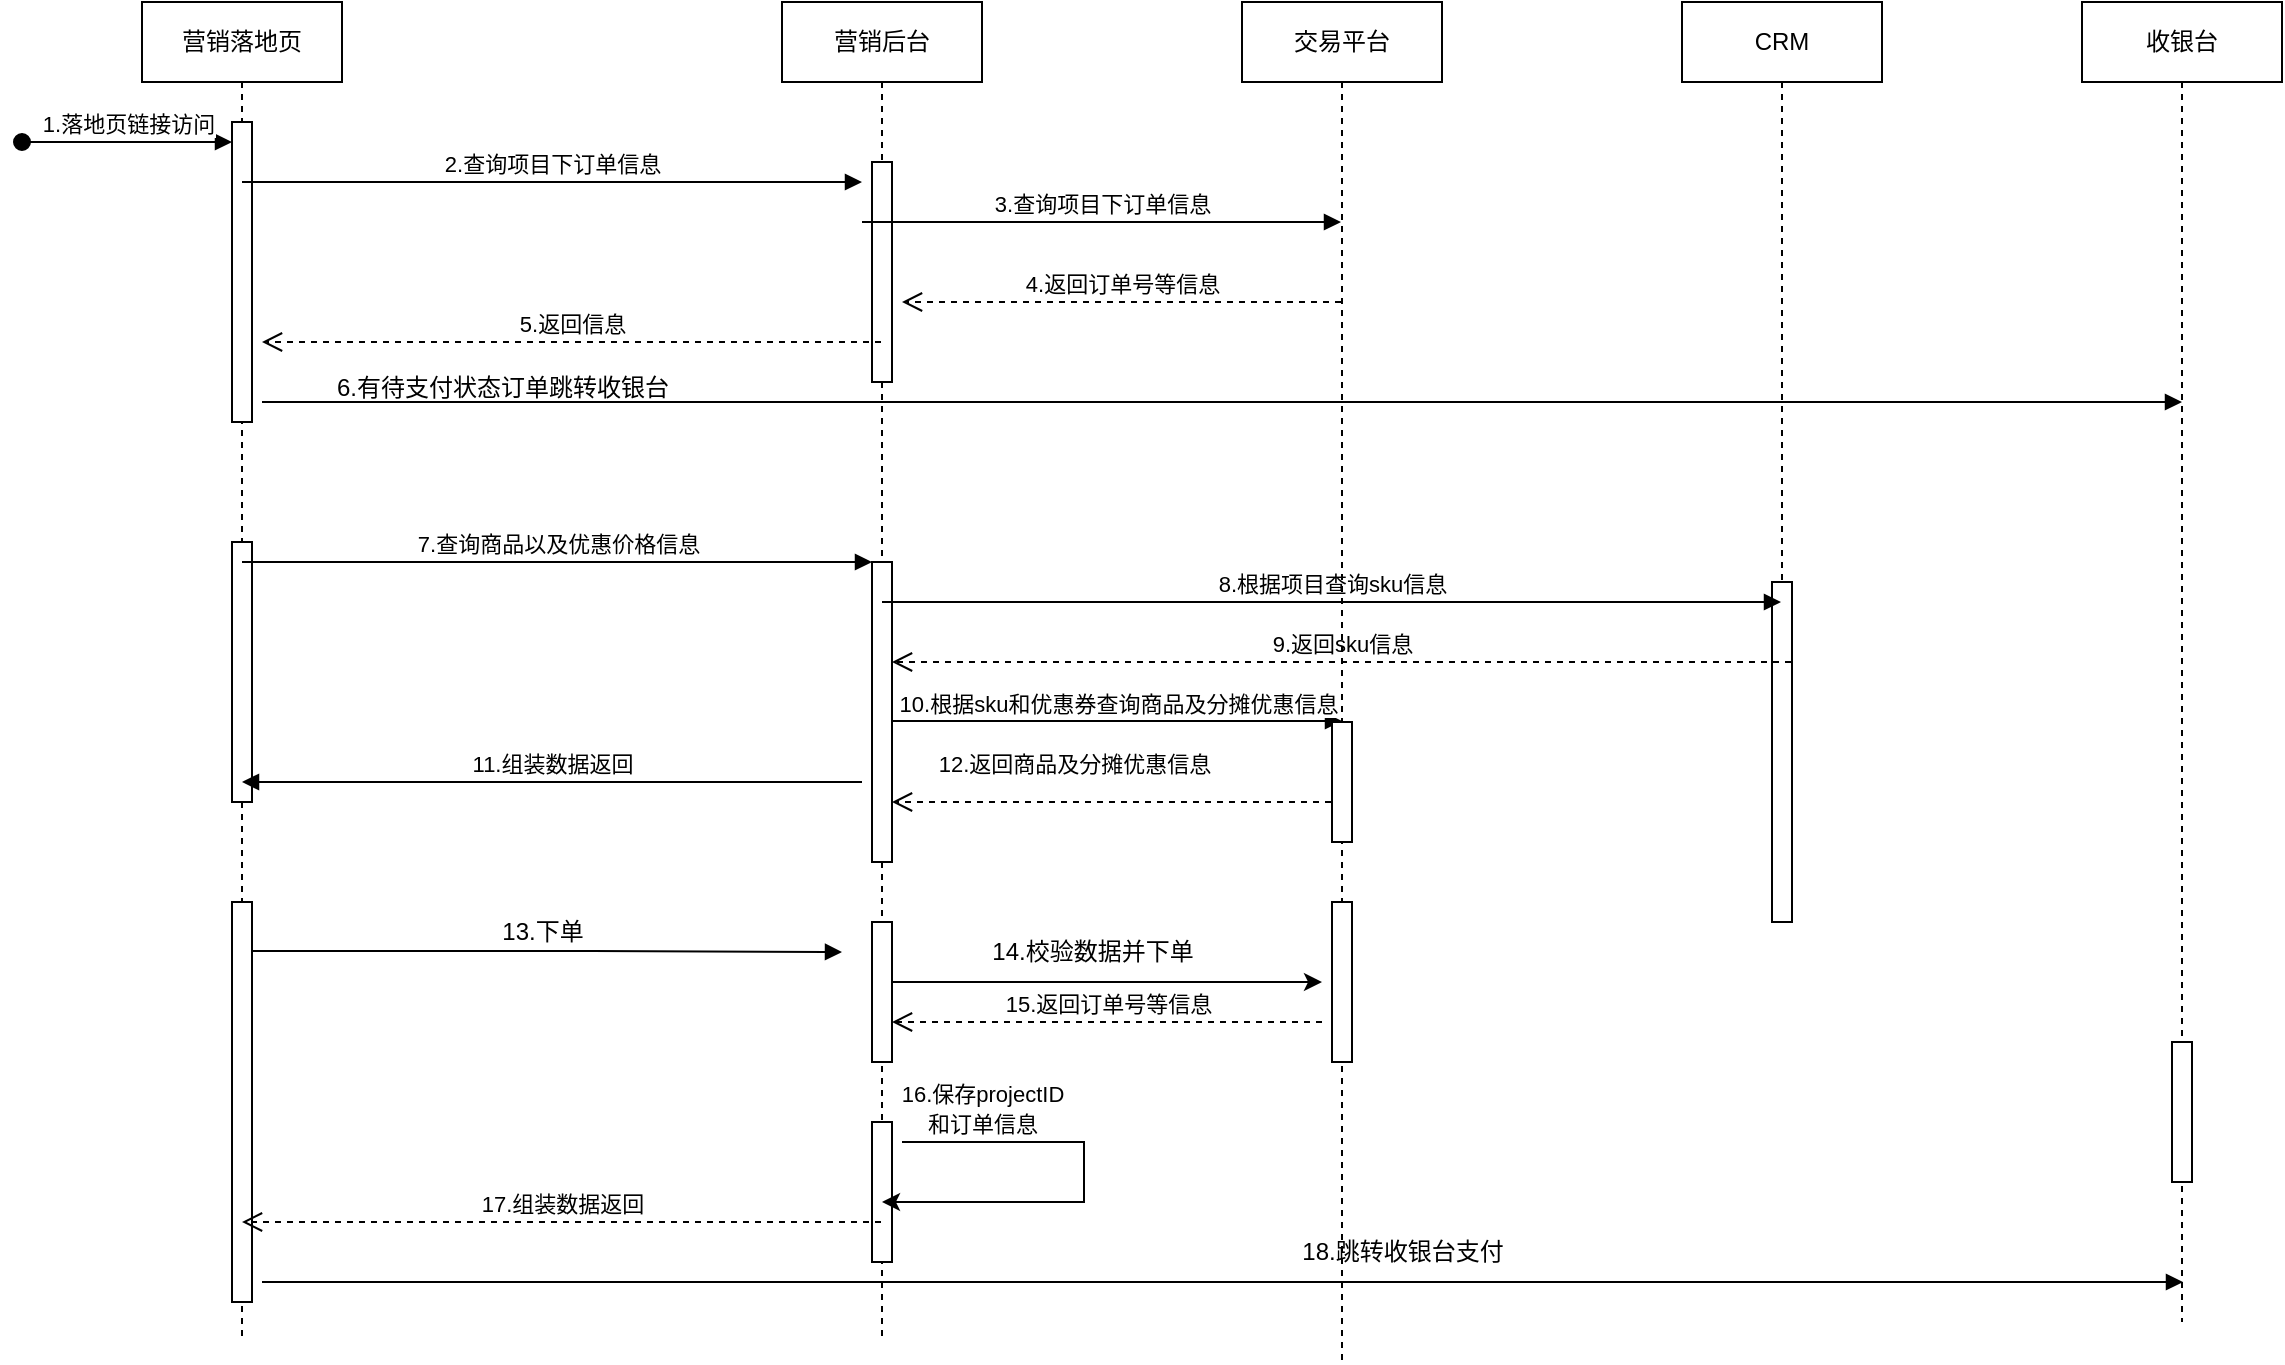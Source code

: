 <mxfile version="24.2.5" type="github">
  <diagram name="Page-1" id="2YBvvXClWsGukQMizWep">
    <mxGraphModel dx="2524" dy="786" grid="1" gridSize="10" guides="1" tooltips="1" connect="1" arrows="1" fold="1" page="1" pageScale="1" pageWidth="850" pageHeight="1100" math="0" shadow="0">
      <root>
        <mxCell id="0" />
        <mxCell id="1" parent="0" />
        <mxCell id="aM9ryv3xv72pqoxQDRHE-1" value="营销落地页" style="shape=umlLifeline;perimeter=lifelinePerimeter;whiteSpace=wrap;html=1;container=0;dropTarget=0;collapsible=0;recursiveResize=0;outlineConnect=0;portConstraint=eastwest;newEdgeStyle={&quot;edgeStyle&quot;:&quot;elbowEdgeStyle&quot;,&quot;elbow&quot;:&quot;vertical&quot;,&quot;curved&quot;:0,&quot;rounded&quot;:0};" parent="1" vertex="1">
          <mxGeometry x="-50" y="40" width="100" height="670" as="geometry" />
        </mxCell>
        <mxCell id="aM9ryv3xv72pqoxQDRHE-4" value="" style="html=1;points=[];perimeter=orthogonalPerimeter;outlineConnect=0;targetShapes=umlLifeline;portConstraint=eastwest;newEdgeStyle={&quot;edgeStyle&quot;:&quot;elbowEdgeStyle&quot;,&quot;elbow&quot;:&quot;vertical&quot;,&quot;curved&quot;:0,&quot;rounded&quot;:0};" parent="aM9ryv3xv72pqoxQDRHE-1" vertex="1">
          <mxGeometry x="45" y="270" width="10" height="130" as="geometry" />
        </mxCell>
        <mxCell id="zTlpXELu2Gc2flka9c5h-25" value="" style="html=1;points=[];perimeter=orthogonalPerimeter;outlineConnect=0;targetShapes=umlLifeline;portConstraint=eastwest;newEdgeStyle={&quot;edgeStyle&quot;:&quot;elbowEdgeStyle&quot;,&quot;elbow&quot;:&quot;vertical&quot;,&quot;curved&quot;:0,&quot;rounded&quot;:0};" vertex="1" parent="aM9ryv3xv72pqoxQDRHE-1">
          <mxGeometry x="45" y="60" width="10" height="150" as="geometry" />
        </mxCell>
        <mxCell id="zTlpXELu2Gc2flka9c5h-37" value="" style="html=1;points=[];perimeter=orthogonalPerimeter;outlineConnect=0;targetShapes=umlLifeline;portConstraint=eastwest;newEdgeStyle={&quot;edgeStyle&quot;:&quot;elbowEdgeStyle&quot;,&quot;elbow&quot;:&quot;vertical&quot;,&quot;curved&quot;:0,&quot;rounded&quot;:0};" vertex="1" parent="aM9ryv3xv72pqoxQDRHE-1">
          <mxGeometry x="45" y="450" width="10" height="200" as="geometry" />
        </mxCell>
        <mxCell id="aM9ryv3xv72pqoxQDRHE-5" value="营销后台" style="shape=umlLifeline;perimeter=lifelinePerimeter;whiteSpace=wrap;html=1;container=0;dropTarget=0;collapsible=0;recursiveResize=0;outlineConnect=0;portConstraint=eastwest;newEdgeStyle={&quot;edgeStyle&quot;:&quot;elbowEdgeStyle&quot;,&quot;elbow&quot;:&quot;vertical&quot;,&quot;curved&quot;:0,&quot;rounded&quot;:0};" parent="1" vertex="1">
          <mxGeometry x="270" y="40" width="100" height="670" as="geometry" />
        </mxCell>
        <mxCell id="aM9ryv3xv72pqoxQDRHE-6" value="" style="html=1;points=[];perimeter=orthogonalPerimeter;outlineConnect=0;targetShapes=umlLifeline;portConstraint=eastwest;newEdgeStyle={&quot;edgeStyle&quot;:&quot;elbowEdgeStyle&quot;,&quot;elbow&quot;:&quot;vertical&quot;,&quot;curved&quot;:0,&quot;rounded&quot;:0};" parent="aM9ryv3xv72pqoxQDRHE-5" vertex="1">
          <mxGeometry x="45" y="280" width="10" height="150" as="geometry" />
        </mxCell>
        <mxCell id="zTlpXELu2Gc2flka9c5h-11" value="" style="html=1;points=[];perimeter=orthogonalPerimeter;outlineConnect=0;targetShapes=umlLifeline;portConstraint=eastwest;newEdgeStyle={&quot;edgeStyle&quot;:&quot;elbowEdgeStyle&quot;,&quot;elbow&quot;:&quot;vertical&quot;,&quot;curved&quot;:0,&quot;rounded&quot;:0};" vertex="1" parent="aM9ryv3xv72pqoxQDRHE-5">
          <mxGeometry x="45" y="460" width="10" height="70" as="geometry" />
        </mxCell>
        <mxCell id="zTlpXELu2Gc2flka9c5h-33" value="" style="html=1;points=[];perimeter=orthogonalPerimeter;outlineConnect=0;targetShapes=umlLifeline;portConstraint=eastwest;newEdgeStyle={&quot;edgeStyle&quot;:&quot;elbowEdgeStyle&quot;,&quot;elbow&quot;:&quot;vertical&quot;,&quot;curved&quot;:0,&quot;rounded&quot;:0};" vertex="1" parent="aM9ryv3xv72pqoxQDRHE-5">
          <mxGeometry x="45" y="80" width="10" height="110" as="geometry" />
        </mxCell>
        <mxCell id="zTlpXELu2Gc2flka9c5h-42" value="" style="html=1;points=[];perimeter=orthogonalPerimeter;outlineConnect=0;targetShapes=umlLifeline;portConstraint=eastwest;newEdgeStyle={&quot;edgeStyle&quot;:&quot;elbowEdgeStyle&quot;,&quot;elbow&quot;:&quot;vertical&quot;,&quot;curved&quot;:0,&quot;rounded&quot;:0};" vertex="1" parent="aM9ryv3xv72pqoxQDRHE-5">
          <mxGeometry x="45" y="560" width="10" height="70" as="geometry" />
        </mxCell>
        <mxCell id="aM9ryv3xv72pqoxQDRHE-7" value="7.查询商品以及优惠价格信息" style="html=1;verticalAlign=bottom;endArrow=block;edgeStyle=elbowEdgeStyle;elbow=vertical;curved=0;rounded=0;" parent="1" source="aM9ryv3xv72pqoxQDRHE-1" target="aM9ryv3xv72pqoxQDRHE-6" edge="1">
          <mxGeometry relative="1" as="geometry">
            <mxPoint x="20" y="320" as="sourcePoint" />
            <Array as="points">
              <mxPoint x="185" y="320" />
            </Array>
            <mxPoint as="offset" />
          </mxGeometry>
        </mxCell>
        <mxCell id="aM9ryv3xv72pqoxQDRHE-9" value="11.组装数据返回" style="html=1;verticalAlign=bottom;endArrow=block;edgeStyle=elbowEdgeStyle;elbow=vertical;curved=0;rounded=0;" parent="1" target="aM9ryv3xv72pqoxQDRHE-1" edge="1">
          <mxGeometry x="0.004" relative="1" as="geometry">
            <mxPoint x="310" y="430" as="sourcePoint" />
            <Array as="points">
              <mxPoint x="195" y="430" />
            </Array>
            <mxPoint x="25" y="430" as="targetPoint" />
            <mxPoint as="offset" />
          </mxGeometry>
        </mxCell>
        <mxCell id="zTlpXELu2Gc2flka9c5h-1" value="CRM" style="shape=umlLifeline;perimeter=lifelinePerimeter;whiteSpace=wrap;html=1;container=0;dropTarget=0;collapsible=0;recursiveResize=0;outlineConnect=0;portConstraint=eastwest;newEdgeStyle={&quot;edgeStyle&quot;:&quot;elbowEdgeStyle&quot;,&quot;elbow&quot;:&quot;vertical&quot;,&quot;curved&quot;:0,&quot;rounded&quot;:0};" vertex="1" parent="1">
          <mxGeometry x="720" y="40" width="100" height="410" as="geometry" />
        </mxCell>
        <mxCell id="zTlpXELu2Gc2flka9c5h-2" value="" style="html=1;points=[];perimeter=orthogonalPerimeter;outlineConnect=0;targetShapes=umlLifeline;portConstraint=eastwest;newEdgeStyle={&quot;edgeStyle&quot;:&quot;elbowEdgeStyle&quot;,&quot;elbow&quot;:&quot;vertical&quot;,&quot;curved&quot;:0,&quot;rounded&quot;:0};" vertex="1" parent="zTlpXELu2Gc2flka9c5h-1">
          <mxGeometry x="45" y="290" width="10" height="170" as="geometry" />
        </mxCell>
        <mxCell id="zTlpXELu2Gc2flka9c5h-6" value="8.根据项目查询sku信息" style="html=1;verticalAlign=bottom;endArrow=block;edgeStyle=elbowEdgeStyle;elbow=vertical;curved=0;rounded=0;" edge="1" parent="1">
          <mxGeometry x="0.001" relative="1" as="geometry">
            <mxPoint x="320" y="340" as="sourcePoint" />
            <Array as="points">
              <mxPoint x="485" y="340" />
            </Array>
            <mxPoint x="769.5" y="340" as="targetPoint" />
            <mxPoint as="offset" />
          </mxGeometry>
        </mxCell>
        <mxCell id="zTlpXELu2Gc2flka9c5h-7" value="9.返回sku信息" style="html=1;verticalAlign=bottom;endArrow=open;dashed=1;endSize=8;edgeStyle=elbowEdgeStyle;elbow=vertical;curved=0;rounded=0;" edge="1" parent="1">
          <mxGeometry relative="1" as="geometry">
            <mxPoint x="325" y="370" as="targetPoint" />
            <Array as="points">
              <mxPoint x="500" y="370" />
            </Array>
            <mxPoint x="774.5" y="370" as="sourcePoint" />
          </mxGeometry>
        </mxCell>
        <mxCell id="zTlpXELu2Gc2flka9c5h-8" value="10.根据sku和优惠券查询商品及分摊优惠信息" style="html=1;verticalAlign=bottom;endArrow=block;edgeStyle=elbowEdgeStyle;elbow=vertical;curved=0;rounded=0;" edge="1" parent="1" target="zTlpXELu2Gc2flka9c5h-4">
          <mxGeometry relative="1" as="geometry">
            <mxPoint x="325" y="399.5" as="sourcePoint" />
            <Array as="points">
              <mxPoint x="360" y="399.5" />
            </Array>
            <mxPoint x="495" y="400" as="targetPoint" />
            <mxPoint as="offset" />
          </mxGeometry>
        </mxCell>
        <mxCell id="zTlpXELu2Gc2flka9c5h-9" value="12.返回商品及分摊优惠信息" style="html=1;verticalAlign=bottom;endArrow=open;dashed=1;endSize=8;edgeStyle=elbowEdgeStyle;elbow=vertical;curved=0;rounded=0;" edge="1" parent="1">
          <mxGeometry x="0.174" y="-10" relative="1" as="geometry">
            <mxPoint x="325" y="440" as="targetPoint" />
            <Array as="points">
              <mxPoint x="485" y="440" />
            </Array>
            <mxPoint x="544.5" y="440" as="sourcePoint" />
            <mxPoint as="offset" />
          </mxGeometry>
        </mxCell>
        <mxCell id="zTlpXELu2Gc2flka9c5h-12" value="" style="html=1;verticalAlign=bottom;endArrow=block;edgeStyle=elbowEdgeStyle;elbow=horizontal;curved=0;rounded=0;" edge="1" parent="1">
          <mxGeometry relative="1" as="geometry">
            <mxPoint x="5" y="514.5" as="sourcePoint" />
            <Array as="points">
              <mxPoint x="175" y="484.5" />
            </Array>
            <mxPoint x="300" y="515" as="targetPoint" />
            <mxPoint as="offset" />
          </mxGeometry>
        </mxCell>
        <mxCell id="zTlpXELu2Gc2flka9c5h-14" value="13.下单" style="text;html=1;align=center;verticalAlign=middle;resizable=0;points=[];autosize=1;strokeColor=none;fillColor=none;" vertex="1" parent="1">
          <mxGeometry x="120" y="490" width="60" height="30" as="geometry" />
        </mxCell>
        <mxCell id="zTlpXELu2Gc2flka9c5h-15" value="" style="endArrow=classic;html=1;rounded=0;" edge="1" parent="1" source="zTlpXELu2Gc2flka9c5h-3">
          <mxGeometry width="50" height="50" relative="1" as="geometry">
            <mxPoint x="325" y="530" as="sourcePoint" />
            <mxPoint x="544.5" y="530" as="targetPoint" />
          </mxGeometry>
        </mxCell>
        <mxCell id="zTlpXELu2Gc2flka9c5h-17" value="14.校验数据并下单" style="text;html=1;align=center;verticalAlign=middle;resizable=0;points=[];autosize=1;strokeColor=none;fillColor=none;" vertex="1" parent="1">
          <mxGeometry x="365" y="500" width="120" height="30" as="geometry" />
        </mxCell>
        <mxCell id="zTlpXELu2Gc2flka9c5h-18" value="15.返回订单号等信息" style="html=1;verticalAlign=bottom;endArrow=open;dashed=1;endSize=8;edgeStyle=elbowEdgeStyle;elbow=vertical;curved=0;rounded=0;" edge="1" parent="1">
          <mxGeometry relative="1" as="geometry">
            <mxPoint x="325" y="550" as="targetPoint" />
            <Array as="points">
              <mxPoint x="500" y="550" />
            </Array>
            <mxPoint x="540" y="550" as="sourcePoint" />
            <mxPoint as="offset" />
          </mxGeometry>
        </mxCell>
        <mxCell id="zTlpXELu2Gc2flka9c5h-19" value="17.组装数据返回" style="html=1;verticalAlign=bottom;endArrow=open;dashed=1;endSize=8;edgeStyle=elbowEdgeStyle;elbow=vertical;curved=0;rounded=0;" edge="1" parent="1" source="aM9ryv3xv72pqoxQDRHE-5">
          <mxGeometry relative="1" as="geometry">
            <mxPoint y="650" as="targetPoint" />
            <Array as="points">
              <mxPoint x="183" y="650" />
            </Array>
            <mxPoint x="297.5" y="650" as="sourcePoint" />
          </mxGeometry>
        </mxCell>
        <mxCell id="zTlpXELu2Gc2flka9c5h-20" value="收银台" style="shape=umlLifeline;perimeter=lifelinePerimeter;whiteSpace=wrap;html=1;container=0;dropTarget=0;collapsible=0;recursiveResize=0;outlineConnect=0;portConstraint=eastwest;newEdgeStyle={&quot;edgeStyle&quot;:&quot;elbowEdgeStyle&quot;,&quot;elbow&quot;:&quot;vertical&quot;,&quot;curved&quot;:0,&quot;rounded&quot;:0};" vertex="1" parent="1">
          <mxGeometry x="920" y="40" width="100" height="660" as="geometry" />
        </mxCell>
        <mxCell id="zTlpXELu2Gc2flka9c5h-21" value="" style="html=1;points=[];perimeter=orthogonalPerimeter;outlineConnect=0;targetShapes=umlLifeline;portConstraint=eastwest;newEdgeStyle={&quot;edgeStyle&quot;:&quot;elbowEdgeStyle&quot;,&quot;elbow&quot;:&quot;vertical&quot;,&quot;curved&quot;:0,&quot;rounded&quot;:0};" vertex="1" parent="zTlpXELu2Gc2flka9c5h-20">
          <mxGeometry x="45" y="520" width="10" height="70" as="geometry" />
        </mxCell>
        <mxCell id="zTlpXELu2Gc2flka9c5h-22" value="" style="html=1;verticalAlign=bottom;endArrow=block;edgeStyle=elbowEdgeStyle;elbow=horizontal;curved=0;rounded=0;" edge="1" parent="1">
          <mxGeometry relative="1" as="geometry">
            <mxPoint x="10" y="680" as="sourcePoint" />
            <Array as="points">
              <mxPoint x="215.5" y="680" />
            </Array>
            <mxPoint x="970.5" y="680" as="targetPoint" />
            <mxPoint as="offset" />
          </mxGeometry>
        </mxCell>
        <mxCell id="zTlpXELu2Gc2flka9c5h-23" value="18.跳转收银台支付" style="text;html=1;align=center;verticalAlign=middle;resizable=0;points=[];autosize=1;strokeColor=none;fillColor=none;" vertex="1" parent="1">
          <mxGeometry x="520" y="650" width="120" height="30" as="geometry" />
        </mxCell>
        <mxCell id="aM9ryv3xv72pqoxQDRHE-3" value="1.落地页链接访问" style="html=1;verticalAlign=bottom;startArrow=oval;endArrow=block;startSize=8;edgeStyle=elbowEdgeStyle;elbow=vertical;curved=0;rounded=0;" parent="1" edge="1">
          <mxGeometry relative="1" as="geometry">
            <mxPoint x="-110" y="110" as="sourcePoint" />
            <mxPoint x="-5" y="110" as="targetPoint" />
          </mxGeometry>
        </mxCell>
        <mxCell id="zTlpXELu2Gc2flka9c5h-27" value="2.查询项目下订单信息" style="html=1;verticalAlign=bottom;endArrow=block;edgeStyle=elbowEdgeStyle;elbow=vertical;curved=0;rounded=0;" edge="1" parent="1" source="aM9ryv3xv72pqoxQDRHE-1">
          <mxGeometry relative="1" as="geometry">
            <mxPoint x="20" y="130" as="sourcePoint" />
            <Array as="points">
              <mxPoint x="185" y="130" />
            </Array>
            <mxPoint x="310" y="130" as="targetPoint" />
            <mxPoint as="offset" />
          </mxGeometry>
        </mxCell>
        <mxCell id="zTlpXELu2Gc2flka9c5h-28" value="3.查询项目下订单信息" style="html=1;verticalAlign=bottom;endArrow=block;edgeStyle=elbowEdgeStyle;elbow=vertical;curved=0;rounded=0;" edge="1" parent="1" target="zTlpXELu2Gc2flka9c5h-3">
          <mxGeometry relative="1" as="geometry">
            <mxPoint x="310" y="150" as="sourcePoint" />
            <Array as="points">
              <mxPoint x="475" y="150" />
            </Array>
            <mxPoint x="600" y="150" as="targetPoint" />
            <mxPoint as="offset" />
          </mxGeometry>
        </mxCell>
        <mxCell id="zTlpXELu2Gc2flka9c5h-31" value="" style="endArrow=classic;html=1;rounded=0;" edge="1" parent="1">
          <mxGeometry width="50" height="50" relative="1" as="geometry">
            <mxPoint x="325" y="530" as="sourcePoint" />
            <mxPoint x="540" y="530" as="targetPoint" />
          </mxGeometry>
        </mxCell>
        <mxCell id="zTlpXELu2Gc2flka9c5h-3" value="交易平台" style="shape=umlLifeline;perimeter=lifelinePerimeter;whiteSpace=wrap;html=1;container=0;dropTarget=0;collapsible=0;recursiveResize=0;outlineConnect=0;portConstraint=eastwest;newEdgeStyle={&quot;edgeStyle&quot;:&quot;elbowEdgeStyle&quot;,&quot;elbow&quot;:&quot;vertical&quot;,&quot;curved&quot;:0,&quot;rounded&quot;:0};" vertex="1" parent="1">
          <mxGeometry x="500" y="40" width="100" height="680" as="geometry" />
        </mxCell>
        <mxCell id="zTlpXELu2Gc2flka9c5h-4" value="" style="html=1;points=[];perimeter=orthogonalPerimeter;outlineConnect=0;targetShapes=umlLifeline;portConstraint=eastwest;newEdgeStyle={&quot;edgeStyle&quot;:&quot;elbowEdgeStyle&quot;,&quot;elbow&quot;:&quot;vertical&quot;,&quot;curved&quot;:0,&quot;rounded&quot;:0};" vertex="1" parent="zTlpXELu2Gc2flka9c5h-3">
          <mxGeometry x="45" y="360" width="10" height="60" as="geometry" />
        </mxCell>
        <mxCell id="zTlpXELu2Gc2flka9c5h-10" value="" style="html=1;points=[];perimeter=orthogonalPerimeter;outlineConnect=0;targetShapes=umlLifeline;portConstraint=eastwest;newEdgeStyle={&quot;edgeStyle&quot;:&quot;elbowEdgeStyle&quot;,&quot;elbow&quot;:&quot;vertical&quot;,&quot;curved&quot;:0,&quot;rounded&quot;:0};" vertex="1" parent="zTlpXELu2Gc2flka9c5h-3">
          <mxGeometry x="45" y="450" width="10" height="80" as="geometry" />
        </mxCell>
        <mxCell id="zTlpXELu2Gc2flka9c5h-32" value="4.返回订单号等信息" style="html=1;verticalAlign=bottom;endArrow=open;dashed=1;endSize=8;edgeStyle=elbowEdgeStyle;elbow=vertical;curved=0;rounded=0;" edge="1" parent="1" source="zTlpXELu2Gc2flka9c5h-3">
          <mxGeometry x="0.002" relative="1" as="geometry">
            <mxPoint x="330" y="190" as="targetPoint" />
            <Array as="points">
              <mxPoint x="485" y="190" />
            </Array>
            <mxPoint x="520" y="190" as="sourcePoint" />
            <mxPoint as="offset" />
          </mxGeometry>
        </mxCell>
        <mxCell id="zTlpXELu2Gc2flka9c5h-34" value="5.返回信息" style="html=1;verticalAlign=bottom;endArrow=open;dashed=1;endSize=8;edgeStyle=elbowEdgeStyle;elbow=vertical;curved=0;rounded=0;" edge="1" parent="1">
          <mxGeometry relative="1" as="geometry">
            <mxPoint x="10" y="210" as="targetPoint" />
            <Array as="points">
              <mxPoint x="185" y="210" />
            </Array>
            <mxPoint x="319.5" y="210" as="sourcePoint" />
            <mxPoint as="offset" />
          </mxGeometry>
        </mxCell>
        <mxCell id="zTlpXELu2Gc2flka9c5h-35" value="" style="html=1;verticalAlign=bottom;endArrow=block;edgeStyle=elbowEdgeStyle;elbow=vertical;curved=0;rounded=0;" edge="1" parent="1">
          <mxGeometry relative="1" as="geometry">
            <mxPoint x="10" y="240" as="sourcePoint" />
            <Array as="points">
              <mxPoint x="215" y="240" />
            </Array>
            <mxPoint x="970" y="240" as="targetPoint" />
            <mxPoint as="offset" />
          </mxGeometry>
        </mxCell>
        <mxCell id="zTlpXELu2Gc2flka9c5h-36" value="6.有待支付状态订单跳转收银台" style="text;html=1;align=center;verticalAlign=middle;resizable=0;points=[];autosize=1;strokeColor=none;fillColor=none;" vertex="1" parent="1">
          <mxGeometry x="35" y="218" width="190" height="30" as="geometry" />
        </mxCell>
        <mxCell id="zTlpXELu2Gc2flka9c5h-48" value="" style="endArrow=classic;html=1;rounded=0;" edge="1" parent="1" target="aM9ryv3xv72pqoxQDRHE-5">
          <mxGeometry width="50" height="50" relative="1" as="geometry">
            <mxPoint x="320" y="560" as="sourcePoint" />
            <mxPoint x="370" y="510" as="targetPoint" />
          </mxGeometry>
        </mxCell>
        <mxCell id="zTlpXELu2Gc2flka9c5h-49" value="" style="endArrow=classic;html=1;rounded=0;edgeStyle=orthogonalEdgeStyle;" edge="1" parent="1" target="aM9ryv3xv72pqoxQDRHE-5">
          <mxGeometry width="50" height="50" relative="1" as="geometry">
            <mxPoint x="330" y="610" as="sourcePoint" />
            <mxPoint x="420" y="700" as="targetPoint" />
            <Array as="points">
              <mxPoint x="421" y="610" />
              <mxPoint x="421" y="640" />
            </Array>
          </mxGeometry>
        </mxCell>
        <mxCell id="zTlpXELu2Gc2flka9c5h-54" value="&lt;font style=&quot;font-size: 11px;&quot;&gt;16.保存projectID&lt;/font&gt;&lt;div&gt;&lt;font style=&quot;font-size: 11px;&quot;&gt;和订单信息&lt;/font&gt;&lt;/div&gt;" style="text;html=1;align=center;verticalAlign=middle;resizable=0;points=[];autosize=1;strokeColor=none;fillColor=none;" vertex="1" parent="1">
          <mxGeometry x="320" y="573" width="100" height="40" as="geometry" />
        </mxCell>
      </root>
    </mxGraphModel>
  </diagram>
</mxfile>
